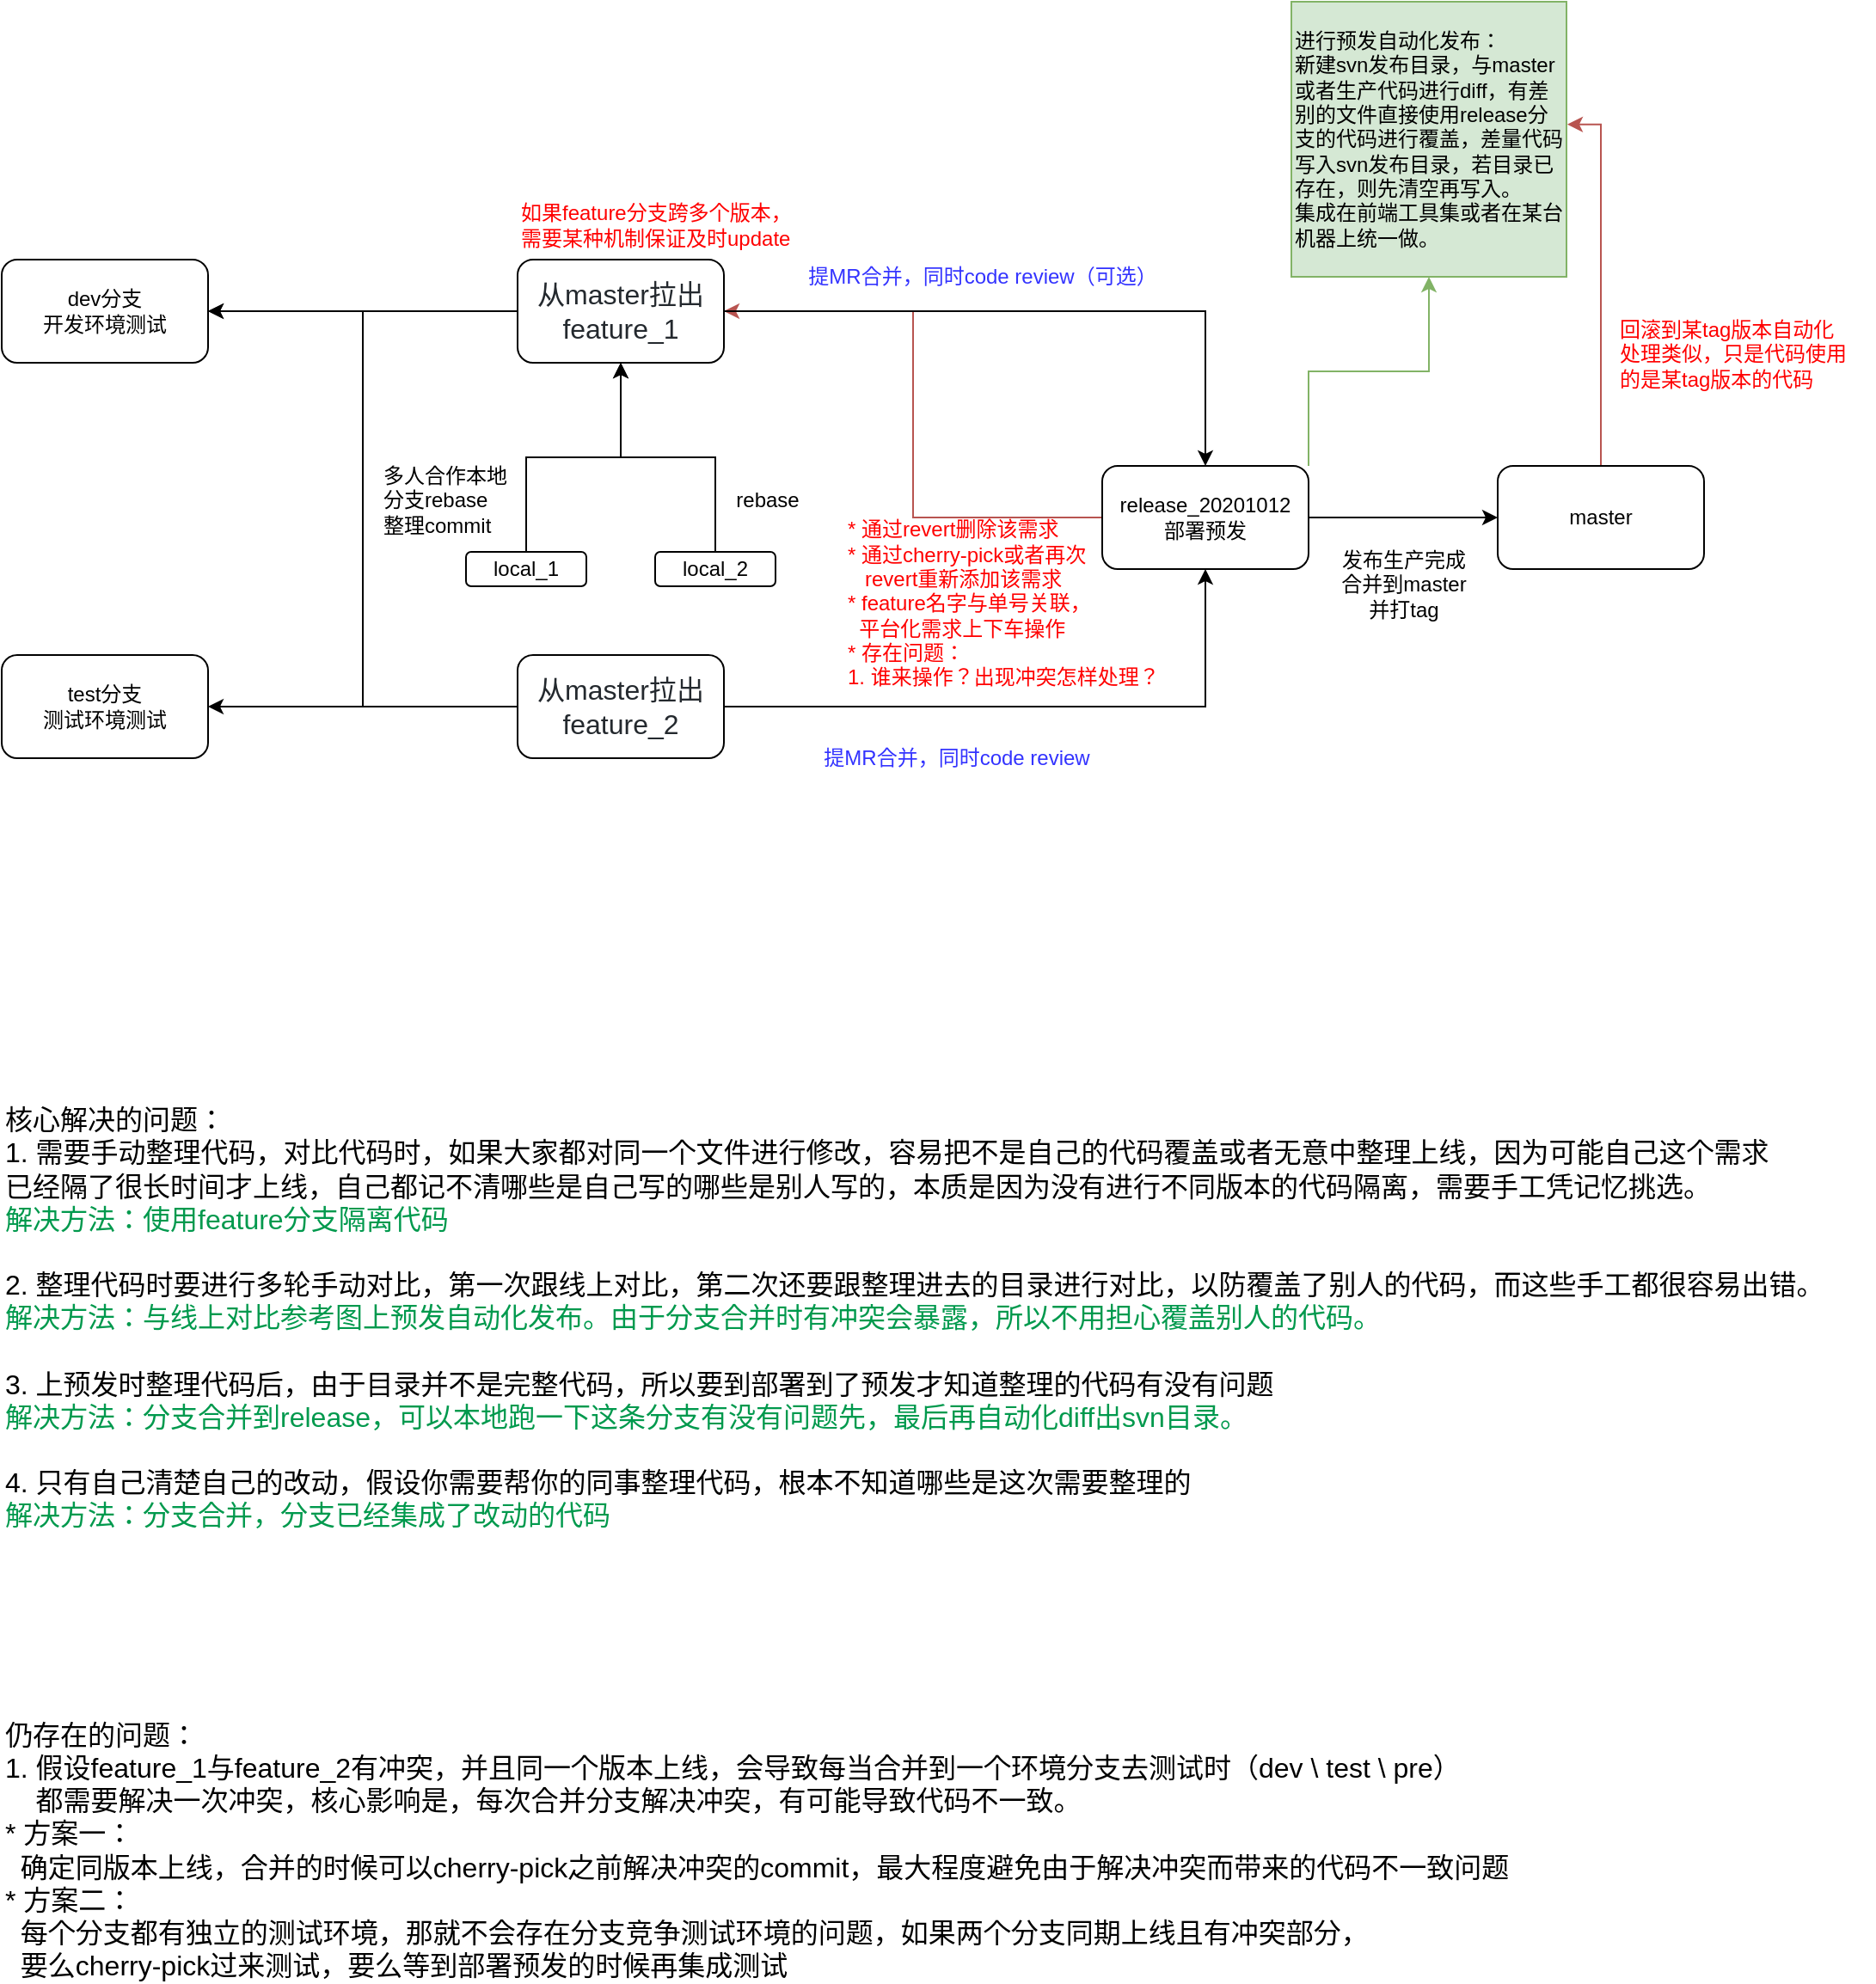 <mxfile version="13.8.0" type="github">
  <diagram id="jeHmpw0TtRaYDynAjy10" name="Page-1">
    <mxGraphModel dx="1167" dy="653" grid="1" gridSize="10" guides="1" tooltips="1" connect="1" arrows="1" fold="1" page="1" pageScale="1" pageWidth="1169" pageHeight="1654" math="0" shadow="0">
      <root>
        <mxCell id="0" />
        <mxCell id="1" parent="0" />
        <mxCell id="PwdDut0FefblpQdD9I8p-1" style="edgeStyle=orthogonalEdgeStyle;rounded=0;orthogonalLoop=1;jettySize=auto;html=1;entryX=1.003;entryY=0.446;entryDx=0;entryDy=0;entryPerimeter=0;fillColor=#f8cecc;strokeColor=#b85450;" edge="1" parent="1" source="oKsZvAFN4aBbrpxNf6T7-8" target="oKsZvAFN4aBbrpxNf6T7-34">
          <mxGeometry relative="1" as="geometry" />
        </mxCell>
        <mxCell id="oKsZvAFN4aBbrpxNf6T7-8" value="master" style="rounded=1;whiteSpace=wrap;html=1;" parent="1" vertex="1">
          <mxGeometry x="950" y="400" width="120" height="60" as="geometry" />
        </mxCell>
        <mxCell id="oKsZvAFN4aBbrpxNf6T7-28" style="edgeStyle=orthogonalEdgeStyle;rounded=0;orthogonalLoop=1;jettySize=auto;html=1;exitX=1;exitY=0.5;exitDx=0;exitDy=0;" parent="1" source="oKsZvAFN4aBbrpxNf6T7-9" edge="1">
          <mxGeometry relative="1" as="geometry">
            <mxPoint x="950" y="430" as="targetPoint" />
          </mxGeometry>
        </mxCell>
        <mxCell id="oKsZvAFN4aBbrpxNf6T7-30" style="edgeStyle=orthogonalEdgeStyle;rounded=0;orthogonalLoop=1;jettySize=auto;html=1;entryX=1;entryY=0.5;entryDx=0;entryDy=0;fillColor=#f8cecc;strokeColor=#b85450;" parent="1" source="oKsZvAFN4aBbrpxNf6T7-9" target="oKsZvAFN4aBbrpxNf6T7-12" edge="1">
          <mxGeometry relative="1" as="geometry" />
        </mxCell>
        <mxCell id="oKsZvAFN4aBbrpxNf6T7-46" style="edgeStyle=orthogonalEdgeStyle;rounded=0;orthogonalLoop=1;jettySize=auto;html=1;exitX=1;exitY=0;exitDx=0;exitDy=0;fillColor=#d5e8d4;strokeColor=#82b366;" parent="1" source="oKsZvAFN4aBbrpxNf6T7-9" target="oKsZvAFN4aBbrpxNf6T7-34" edge="1">
          <mxGeometry relative="1" as="geometry" />
        </mxCell>
        <mxCell id="oKsZvAFN4aBbrpxNf6T7-9" value="release_20201012&lt;br&gt;部署预发" style="rounded=1;whiteSpace=wrap;html=1;" parent="1" vertex="1">
          <mxGeometry x="720" y="400" width="120" height="60" as="geometry" />
        </mxCell>
        <mxCell id="oKsZvAFN4aBbrpxNf6T7-10" value="test分支&lt;br&gt;测试环境测试" style="rounded=1;whiteSpace=wrap;html=1;" parent="1" vertex="1">
          <mxGeometry x="80" y="510" width="120" height="60" as="geometry" />
        </mxCell>
        <mxCell id="oKsZvAFN4aBbrpxNf6T7-11" value="dev分支&lt;br&gt;开发环境测试" style="rounded=1;whiteSpace=wrap;html=1;" parent="1" vertex="1">
          <mxGeometry x="80" y="280" width="120" height="60" as="geometry" />
        </mxCell>
        <mxCell id="oKsZvAFN4aBbrpxNf6T7-20" style="edgeStyle=orthogonalEdgeStyle;rounded=0;orthogonalLoop=1;jettySize=auto;html=1;entryX=1;entryY=0.5;entryDx=0;entryDy=0;" parent="1" source="oKsZvAFN4aBbrpxNf6T7-12" target="oKsZvAFN4aBbrpxNf6T7-11" edge="1">
          <mxGeometry relative="1" as="geometry" />
        </mxCell>
        <mxCell id="oKsZvAFN4aBbrpxNf6T7-24" style="edgeStyle=orthogonalEdgeStyle;rounded=0;orthogonalLoop=1;jettySize=auto;html=1;exitX=0;exitY=0.5;exitDx=0;exitDy=0;entryX=1;entryY=0.5;entryDx=0;entryDy=0;" parent="1" source="oKsZvAFN4aBbrpxNf6T7-12" target="oKsZvAFN4aBbrpxNf6T7-10" edge="1">
          <mxGeometry relative="1" as="geometry" />
        </mxCell>
        <mxCell id="oKsZvAFN4aBbrpxNf6T7-25" style="edgeStyle=orthogonalEdgeStyle;rounded=0;orthogonalLoop=1;jettySize=auto;html=1;exitX=1;exitY=0.5;exitDx=0;exitDy=0;entryX=0.5;entryY=0;entryDx=0;entryDy=0;" parent="1" source="oKsZvAFN4aBbrpxNf6T7-12" target="oKsZvAFN4aBbrpxNf6T7-9" edge="1">
          <mxGeometry relative="1" as="geometry">
            <Array as="points">
              <mxPoint x="780" y="310" />
            </Array>
          </mxGeometry>
        </mxCell>
        <mxCell id="oKsZvAFN4aBbrpxNf6T7-12" value="&lt;span style=&quot;color: rgb(36 , 41 , 46) ; font-family: , , &amp;#34;segoe ui&amp;#34; , &amp;#34;helvetica&amp;#34; , &amp;#34;arial&amp;#34; , sans-serif , &amp;#34;apple color emoji&amp;#34; , &amp;#34;segoe ui emoji&amp;#34; ; font-size: 16px ; text-align: left ; background-color: rgb(255 , 255 , 255)&quot;&gt;从master拉出feature_1&lt;/span&gt;" style="rounded=1;whiteSpace=wrap;html=1;" parent="1" vertex="1">
          <mxGeometry x="380" y="280" width="120" height="60" as="geometry" />
        </mxCell>
        <mxCell id="oKsZvAFN4aBbrpxNf6T7-23" style="edgeStyle=orthogonalEdgeStyle;rounded=0;orthogonalLoop=1;jettySize=auto;html=1;exitX=0;exitY=0.5;exitDx=0;exitDy=0;entryX=1;entryY=0.5;entryDx=0;entryDy=0;" parent="1" source="oKsZvAFN4aBbrpxNf6T7-13" target="oKsZvAFN4aBbrpxNf6T7-11" edge="1">
          <mxGeometry relative="1" as="geometry">
            <mxPoint x="285" y="280" as="targetPoint" />
          </mxGeometry>
        </mxCell>
        <mxCell id="oKsZvAFN4aBbrpxNf6T7-27" style="edgeStyle=orthogonalEdgeStyle;rounded=0;orthogonalLoop=1;jettySize=auto;html=1;exitX=1;exitY=0.5;exitDx=0;exitDy=0;" parent="1" source="oKsZvAFN4aBbrpxNf6T7-13" target="oKsZvAFN4aBbrpxNf6T7-9" edge="1">
          <mxGeometry relative="1" as="geometry" />
        </mxCell>
        <mxCell id="oKsZvAFN4aBbrpxNf6T7-13" value="&lt;span style=&quot;color: rgb(36 , 41 , 46) ; font-size: 16px ; text-align: left ; background-color: rgb(255 , 255 , 255)&quot;&gt;从master拉出&lt;/span&gt;&lt;span style=&quot;color: rgb(36 , 41 , 46) ; font-family: , , &amp;#34;segoe ui&amp;#34; , &amp;#34;helvetica&amp;#34; , &amp;#34;arial&amp;#34; , sans-serif , &amp;#34;apple color emoji&amp;#34; , &amp;#34;segoe ui emoji&amp;#34; ; font-size: 16px ; text-align: left ; background-color: rgb(255 , 255 , 255)&quot;&gt;feature_2&lt;/span&gt;" style="rounded=1;whiteSpace=wrap;html=1;" parent="1" vertex="1">
          <mxGeometry x="380" y="510" width="120" height="60" as="geometry" />
        </mxCell>
        <mxCell id="oKsZvAFN4aBbrpxNf6T7-16" value="" style="edgeStyle=orthogonalEdgeStyle;rounded=0;orthogonalLoop=1;jettySize=auto;html=1;" parent="1" source="oKsZvAFN4aBbrpxNf6T7-14" target="oKsZvAFN4aBbrpxNf6T7-12" edge="1">
          <mxGeometry relative="1" as="geometry" />
        </mxCell>
        <mxCell id="oKsZvAFN4aBbrpxNf6T7-14" value="local_1" style="rounded=1;whiteSpace=wrap;html=1;" parent="1" vertex="1">
          <mxGeometry x="350" y="450" width="70" height="20" as="geometry" />
        </mxCell>
        <mxCell id="oKsZvAFN4aBbrpxNf6T7-17" value="" style="edgeStyle=orthogonalEdgeStyle;rounded=0;orthogonalLoop=1;jettySize=auto;html=1;" parent="1" source="oKsZvAFN4aBbrpxNf6T7-15" target="oKsZvAFN4aBbrpxNf6T7-12" edge="1">
          <mxGeometry relative="1" as="geometry" />
        </mxCell>
        <mxCell id="oKsZvAFN4aBbrpxNf6T7-15" value="local_2" style="rounded=1;whiteSpace=wrap;html=1;" parent="1" vertex="1">
          <mxGeometry x="460" y="450" width="70" height="20" as="geometry" />
        </mxCell>
        <mxCell id="oKsZvAFN4aBbrpxNf6T7-18" value="多人合作本地&lt;br&gt;分支rebase&lt;br&gt;整理commit" style="text;html=1;align=left;verticalAlign=middle;resizable=0;points=[];autosize=1;" parent="1" vertex="1">
          <mxGeometry x="300" y="395" width="90" height="50" as="geometry" />
        </mxCell>
        <mxCell id="oKsZvAFN4aBbrpxNf6T7-19" value="rebase" style="text;html=1;align=center;verticalAlign=middle;resizable=0;points=[];autosize=1;" parent="1" vertex="1">
          <mxGeometry x="500" y="410" width="50" height="20" as="geometry" />
        </mxCell>
        <mxCell id="oKsZvAFN4aBbrpxNf6T7-31" value="&lt;font color=&quot;#ff0000&quot;&gt;* 通过&lt;span&gt;revert删除该需求&lt;br&gt;* 通过cherry-pick或者再次&lt;br&gt;&amp;nbsp; &amp;nbsp;revert重新添加该需求&lt;br&gt;* feature名字与单号关联，&lt;br&gt;&amp;nbsp; 平台化需求上下车操作&lt;br&gt;* 存在问题：&lt;br&gt;1. 谁来操作？出现冲突怎样处理？&lt;/span&gt;&lt;/font&gt;" style="text;html=1;align=left;verticalAlign=middle;resizable=0;points=[];autosize=1;" parent="1" vertex="1">
          <mxGeometry x="570" y="430" width="200" height="100" as="geometry" />
        </mxCell>
        <mxCell id="oKsZvAFN4aBbrpxNf6T7-32" value="&lt;font color=&quot;#3333ff&quot;&gt;提MR合并，同时code review（可选）&lt;/font&gt;" style="text;html=1;align=center;verticalAlign=middle;resizable=0;points=[];autosize=1;" parent="1" vertex="1">
          <mxGeometry x="540" y="280" width="220" height="20" as="geometry" />
        </mxCell>
        <mxCell id="oKsZvAFN4aBbrpxNf6T7-33" value="&lt;font color=&quot;#3333ff&quot;&gt;提MR合并，同时code review&lt;/font&gt;" style="text;html=1;align=center;verticalAlign=middle;resizable=0;points=[];autosize=1;" parent="1" vertex="1">
          <mxGeometry x="550" y="560" width="170" height="20" as="geometry" />
        </mxCell>
        <mxCell id="oKsZvAFN4aBbrpxNf6T7-34" value="进行预发自动化发布：&lt;br&gt;新建svn发布目录，与master或者生产代码进行diff，有差别的文件直接使用release分支的代码进行覆盖，差量代码写入svn发布目录，若目录已存在，则先清空再写入。&lt;br&gt;集成在前端工具集或者在某台机器上统一做。" style="whiteSpace=wrap;html=1;aspect=fixed;align=left;fillColor=#d5e8d4;strokeColor=#82b366;" parent="1" vertex="1">
          <mxGeometry x="830" y="130" width="160" height="160" as="geometry" />
        </mxCell>
        <mxCell id="oKsZvAFN4aBbrpxNf6T7-36" value="发布生产完成&lt;br&gt;合并到master&lt;br&gt;并打tag" style="text;html=1;align=center;verticalAlign=middle;resizable=0;points=[];autosize=1;" parent="1" vertex="1">
          <mxGeometry x="850" y="444" width="90" height="50" as="geometry" />
        </mxCell>
        <mxCell id="oKsZvAFN4aBbrpxNf6T7-41" value="&lt;font style=&quot;font-size: 16px&quot;&gt;仍存在的问题：&lt;br&gt;1. 假设feature_1与feature_2有冲突，并且同一个版本上线，会导致每当合并到一个环境分支去测试时（dev \ test \ pre）&lt;br&gt;&amp;nbsp; &amp;nbsp; 都需要解决一次冲突，核心影响是，每次合并分支解决冲突，有可能导致代码不一致。&lt;br&gt;* 方案一：&lt;br&gt;&amp;nbsp; 确定同版本上线，合并的时候可以cherry-pick之前解决冲突的commit，最大程度避免由于解决冲突而带来的代码不一致问题&lt;br&gt;* 方案二：&lt;br&gt;&amp;nbsp; 每个分支都有独立的测试环境，那就不会存在分支竞争测试环境的问题，如果两个分支同期上线且有冲突部分，&lt;br&gt;&amp;nbsp; 要么cherry-pick过来测试，要么等到部署预发的时候再集成测试&lt;/font&gt;" style="text;html=1;align=left;verticalAlign=middle;resizable=0;points=[];autosize=1;" parent="1" vertex="1">
          <mxGeometry x="80" y="1140" width="890" height="130" as="geometry" />
        </mxCell>
        <mxCell id="oKsZvAFN4aBbrpxNf6T7-42" value="&lt;font style=&quot;font-size: 16px&quot;&gt;核心解决的问题：&lt;br&gt;1.&amp;nbsp;需要手动整理代码，对比代码时，如果大家都对同一个文件进行修改，容易把不是自己的代码覆盖或者无意中整理上线，因为可能自己这个需求&lt;br&gt;已经隔了很长时间才上线，&lt;span&gt;自己都记不清哪些是自己写的哪些是别人写的，本质是因为没有进行不同版本的代码隔离，需要手工凭记忆挑选。&amp;nbsp;&lt;/span&gt;&lt;br&gt;&lt;/font&gt;&lt;div style=&quot;font-size: 16px&quot;&gt;&lt;font style=&quot;font-size: 16px&quot;&gt;&lt;font color=&quot;#00994d&quot; style=&quot;font-size: 16px&quot;&gt;解决方法：使用feature分支隔离代码&lt;/font&gt;&lt;br&gt;&lt;br&gt;&lt;/font&gt;&lt;/div&gt;&lt;div style=&quot;font-size: 16px&quot;&gt;&lt;font style=&quot;font-size: 16px&quot;&gt;2.&amp;nbsp;&lt;span&gt;整理代码时要进行多轮手动对比，第一次跟线上对比，第二次还要跟整理进去的目录进行对比，以防覆盖了别人的代码，而这些手工都很容易出错。&amp;nbsp;&lt;br&gt;&lt;/span&gt;&lt;span style=&quot;color: rgb(0 , 153 , 77)&quot;&gt;解决方法：与线上对比参考图上预发自动化发布。由于分支合并时有冲突会暴露，所以不用担心覆盖别人的代码。&lt;/span&gt;&lt;span&gt;&lt;br&gt;&lt;/span&gt;&lt;/font&gt;&lt;/div&gt;&lt;div style=&quot;font-size: 16px&quot;&gt;&lt;span style=&quot;color: rgb(0 , 153 , 77)&quot;&gt;&lt;font style=&quot;font-size: 16px&quot;&gt;&lt;br&gt;&lt;/font&gt;&lt;/span&gt;&lt;/div&gt;&lt;div style=&quot;font-size: 16px&quot;&gt;&lt;font style=&quot;font-size: 16px&quot;&gt;3.&amp;nbsp;&lt;span&gt;上预发时整理代码后，由于目录并不是完整代码，所以要到部署到了预发才知道整理的代码有没有问题&lt;/span&gt;&lt;/font&gt;&lt;/div&gt;&lt;div style=&quot;font-size: 16px&quot;&gt;&lt;font color=&quot;#00994d&quot; style=&quot;font-size: 16px&quot;&gt;&lt;span&gt;解决方法：&lt;/span&gt;&lt;span&gt;分支合并到release，可以本地跑一下这条分支有没有问题先，最后再自动化diff出svn目录。&lt;/span&gt;&lt;/font&gt;&lt;/div&gt;&lt;div style=&quot;font-size: 16px&quot;&gt;&lt;span&gt;&lt;font style=&quot;font-size: 16px&quot;&gt;&lt;br&gt;&lt;/font&gt;&lt;/span&gt;&lt;/div&gt;&lt;div style=&quot;font-size: 16px&quot;&gt;&lt;font style=&quot;font-size: 16px&quot;&gt;&lt;span&gt;4.&amp;nbsp;&lt;/span&gt;&lt;span&gt;只有自己清楚自己的改动，假设你需要帮你的同事整理代码，根本不知道哪些是这次需要整理的&amp;nbsp;&lt;/span&gt;&lt;/font&gt;&lt;/div&gt;&lt;div style=&quot;font-size: 16px&quot;&gt;&lt;font style=&quot;font-size: 16px&quot;&gt;&lt;span&gt;&lt;font color=&quot;#00994d&quot; style=&quot;font-size: 16px&quot;&gt;解决方法：分支合并，分支已经集成了改动的代码&lt;/font&gt;&lt;br&gt;&lt;/span&gt;&lt;span&gt;&amp;nbsp;&lt;/span&gt;&lt;/font&gt;&lt;/div&gt;" style="text;html=1;align=left;verticalAlign=middle;resizable=0;points=[];autosize=1;" parent="1" vertex="1">
          <mxGeometry x="80" y="805" width="1080" height="200" as="geometry" />
        </mxCell>
        <mxCell id="oKsZvAFN4aBbrpxNf6T7-44" value="&lt;font color=&quot;#ff0000&quot;&gt;如果feature分支跨多个版本，&lt;br&gt;需要某种机制保证及时update&lt;/font&gt;" style="text;html=1;align=left;verticalAlign=middle;resizable=0;points=[];autosize=1;" parent="1" vertex="1">
          <mxGeometry x="380" y="245" width="170" height="30" as="geometry" />
        </mxCell>
        <mxCell id="PwdDut0FefblpQdD9I8p-2" value="&lt;font color=&quot;#ff0000&quot;&gt;回滚到某tag版本自动化&lt;br&gt;处理类似，只是代码使用&lt;br&gt;的是某tag版本的代码&lt;/font&gt;" style="text;html=1;align=left;verticalAlign=middle;resizable=0;points=[];autosize=1;" vertex="1" parent="1">
          <mxGeometry x="1019" y="310" width="150" height="50" as="geometry" />
        </mxCell>
      </root>
    </mxGraphModel>
  </diagram>
</mxfile>
